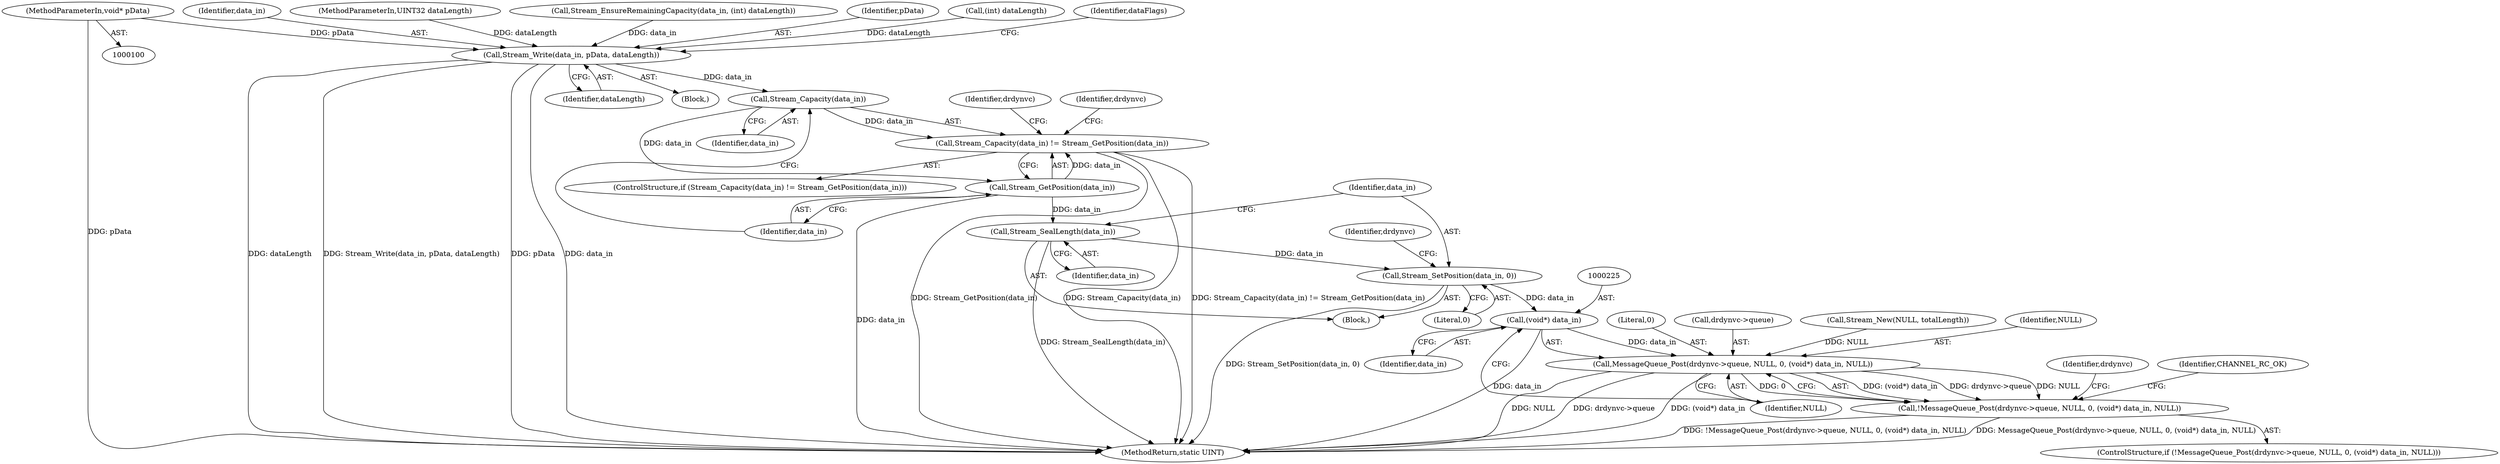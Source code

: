 digraph "0_FreeRDP_baee520e3dd9be6511c45a14c5f5e77784de1471_5@pointer" {
"1000102" [label="(MethodParameterIn,void* pData)"];
"1000182" [label="(Call,Stream_Write(data_in, pData, dataLength))"];
"1000193" [label="(Call,Stream_Capacity(data_in))"];
"1000192" [label="(Call,Stream_Capacity(data_in) != Stream_GetPosition(data_in))"];
"1000195" [label="(Call,Stream_GetPosition(data_in))"];
"1000211" [label="(Call,Stream_SealLength(data_in))"];
"1000213" [label="(Call,Stream_SetPosition(data_in, 0))"];
"1000224" [label="(Call,(void*) data_in)"];
"1000218" [label="(Call,MessageQueue_Post(drdynvc->queue, NULL, 0, (void*) data_in, NULL))"];
"1000217" [label="(Call,!MessageQueue_Post(drdynvc->queue, NULL, 0, (void*) data_in, NULL))"];
"1000183" [label="(Identifier,data_in)"];
"1000193" [label="(Call,Stream_Capacity(data_in))"];
"1000218" [label="(Call,MessageQueue_Post(drdynvc->queue, NULL, 0, (void*) data_in, NULL))"];
"1000103" [label="(MethodParameterIn,UINT32 dataLength)"];
"1000190" [label="(Block,)"];
"1000191" [label="(ControlStructure,if (Stream_Capacity(data_in) != Stream_GetPosition(data_in)))"];
"1000239" [label="(MethodReturn,static UINT)"];
"1000223" [label="(Literal,0)"];
"1000216" [label="(ControlStructure,if (!MessageQueue_Post(drdynvc->queue, NULL, 0, (void*) data_in, NULL)))"];
"1000219" [label="(Call,drdynvc->queue)"];
"1000158" [label="(Call,Stream_EnsureRemainingCapacity(data_in, (int) dataLength))"];
"1000137" [label="(Call,Stream_New(NULL, totalLength))"];
"1000192" [label="(Call,Stream_Capacity(data_in) != Stream_GetPosition(data_in))"];
"1000213" [label="(Call,Stream_SetPosition(data_in, 0))"];
"1000185" [label="(Identifier,dataLength)"];
"1000194" [label="(Identifier,data_in)"];
"1000215" [label="(Literal,0)"];
"1000102" [label="(MethodParameterIn,void* pData)"];
"1000222" [label="(Identifier,NULL)"];
"1000184" [label="(Identifier,pData)"];
"1000160" [label="(Call,(int) dataLength)"];
"1000106" [label="(Block,)"];
"1000200" [label="(Identifier,drdynvc)"];
"1000231" [label="(Identifier,drdynvc)"];
"1000227" [label="(Identifier,NULL)"];
"1000208" [label="(Identifier,drdynvc)"];
"1000195" [label="(Call,Stream_GetPosition(data_in))"];
"1000212" [label="(Identifier,data_in)"];
"1000224" [label="(Call,(void*) data_in)"];
"1000220" [label="(Identifier,drdynvc)"];
"1000217" [label="(Call,!MessageQueue_Post(drdynvc->queue, NULL, 0, (void*) data_in, NULL))"];
"1000182" [label="(Call,Stream_Write(data_in, pData, dataLength))"];
"1000188" [label="(Identifier,dataFlags)"];
"1000211" [label="(Call,Stream_SealLength(data_in))"];
"1000214" [label="(Identifier,data_in)"];
"1000238" [label="(Identifier,CHANNEL_RC_OK)"];
"1000226" [label="(Identifier,data_in)"];
"1000196" [label="(Identifier,data_in)"];
"1000102" -> "1000100"  [label="AST: "];
"1000102" -> "1000239"  [label="DDG: pData"];
"1000102" -> "1000182"  [label="DDG: pData"];
"1000182" -> "1000106"  [label="AST: "];
"1000182" -> "1000185"  [label="CFG: "];
"1000183" -> "1000182"  [label="AST: "];
"1000184" -> "1000182"  [label="AST: "];
"1000185" -> "1000182"  [label="AST: "];
"1000188" -> "1000182"  [label="CFG: "];
"1000182" -> "1000239"  [label="DDG: dataLength"];
"1000182" -> "1000239"  [label="DDG: Stream_Write(data_in, pData, dataLength)"];
"1000182" -> "1000239"  [label="DDG: pData"];
"1000182" -> "1000239"  [label="DDG: data_in"];
"1000158" -> "1000182"  [label="DDG: data_in"];
"1000160" -> "1000182"  [label="DDG: dataLength"];
"1000103" -> "1000182"  [label="DDG: dataLength"];
"1000182" -> "1000193"  [label="DDG: data_in"];
"1000193" -> "1000192"  [label="AST: "];
"1000193" -> "1000194"  [label="CFG: "];
"1000194" -> "1000193"  [label="AST: "];
"1000196" -> "1000193"  [label="CFG: "];
"1000193" -> "1000192"  [label="DDG: data_in"];
"1000193" -> "1000195"  [label="DDG: data_in"];
"1000192" -> "1000191"  [label="AST: "];
"1000192" -> "1000195"  [label="CFG: "];
"1000195" -> "1000192"  [label="AST: "];
"1000200" -> "1000192"  [label="CFG: "];
"1000208" -> "1000192"  [label="CFG: "];
"1000192" -> "1000239"  [label="DDG: Stream_GetPosition(data_in)"];
"1000192" -> "1000239"  [label="DDG: Stream_Capacity(data_in)"];
"1000192" -> "1000239"  [label="DDG: Stream_Capacity(data_in) != Stream_GetPosition(data_in)"];
"1000195" -> "1000192"  [label="DDG: data_in"];
"1000195" -> "1000196"  [label="CFG: "];
"1000196" -> "1000195"  [label="AST: "];
"1000195" -> "1000239"  [label="DDG: data_in"];
"1000195" -> "1000211"  [label="DDG: data_in"];
"1000211" -> "1000190"  [label="AST: "];
"1000211" -> "1000212"  [label="CFG: "];
"1000212" -> "1000211"  [label="AST: "];
"1000214" -> "1000211"  [label="CFG: "];
"1000211" -> "1000239"  [label="DDG: Stream_SealLength(data_in)"];
"1000211" -> "1000213"  [label="DDG: data_in"];
"1000213" -> "1000190"  [label="AST: "];
"1000213" -> "1000215"  [label="CFG: "];
"1000214" -> "1000213"  [label="AST: "];
"1000215" -> "1000213"  [label="AST: "];
"1000220" -> "1000213"  [label="CFG: "];
"1000213" -> "1000239"  [label="DDG: Stream_SetPosition(data_in, 0)"];
"1000213" -> "1000224"  [label="DDG: data_in"];
"1000224" -> "1000218"  [label="AST: "];
"1000224" -> "1000226"  [label="CFG: "];
"1000225" -> "1000224"  [label="AST: "];
"1000226" -> "1000224"  [label="AST: "];
"1000227" -> "1000224"  [label="CFG: "];
"1000224" -> "1000239"  [label="DDG: data_in"];
"1000224" -> "1000218"  [label="DDG: data_in"];
"1000218" -> "1000217"  [label="AST: "];
"1000218" -> "1000227"  [label="CFG: "];
"1000219" -> "1000218"  [label="AST: "];
"1000222" -> "1000218"  [label="AST: "];
"1000223" -> "1000218"  [label="AST: "];
"1000227" -> "1000218"  [label="AST: "];
"1000217" -> "1000218"  [label="CFG: "];
"1000218" -> "1000239"  [label="DDG: NULL"];
"1000218" -> "1000239"  [label="DDG: drdynvc->queue"];
"1000218" -> "1000239"  [label="DDG: (void*) data_in"];
"1000218" -> "1000217"  [label="DDG: (void*) data_in"];
"1000218" -> "1000217"  [label="DDG: drdynvc->queue"];
"1000218" -> "1000217"  [label="DDG: NULL"];
"1000218" -> "1000217"  [label="DDG: 0"];
"1000137" -> "1000218"  [label="DDG: NULL"];
"1000217" -> "1000216"  [label="AST: "];
"1000231" -> "1000217"  [label="CFG: "];
"1000238" -> "1000217"  [label="CFG: "];
"1000217" -> "1000239"  [label="DDG: !MessageQueue_Post(drdynvc->queue, NULL, 0, (void*) data_in, NULL)"];
"1000217" -> "1000239"  [label="DDG: MessageQueue_Post(drdynvc->queue, NULL, 0, (void*) data_in, NULL)"];
}
